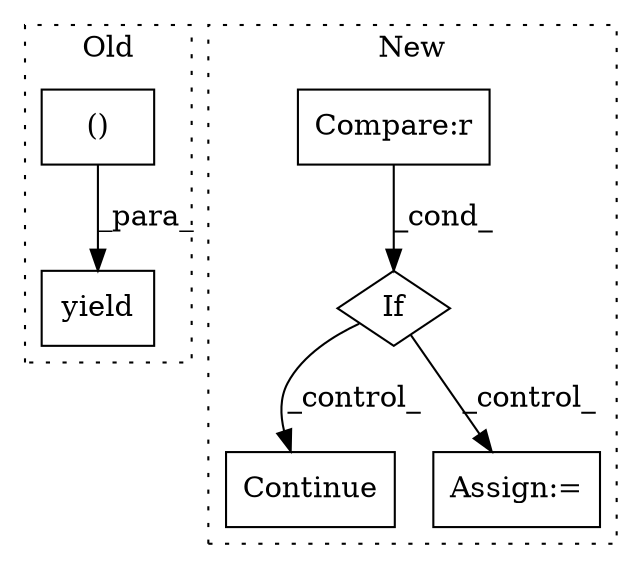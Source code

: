 digraph G {
subgraph cluster0 {
1 [label="yield" a="105" s="1679" l="6" shape="box"];
6 [label="()" a="54" s="1693" l="7" shape="box"];
label = "Old";
style="dotted";
}
subgraph cluster1 {
2 [label="Continue" a="43" s="1830" l="8" shape="box"];
3 [label="If" a="96" s="1783" l="3" shape="diamond"];
4 [label="Compare:r" a="40" s="1786" l="9" shape="box"];
5 [label="Assign:=" a="68" s="1887" l="3" shape="box"];
label = "New";
style="dotted";
}
3 -> 2 [label="_control_"];
3 -> 5 [label="_control_"];
4 -> 3 [label="_cond_"];
6 -> 1 [label="_para_"];
}